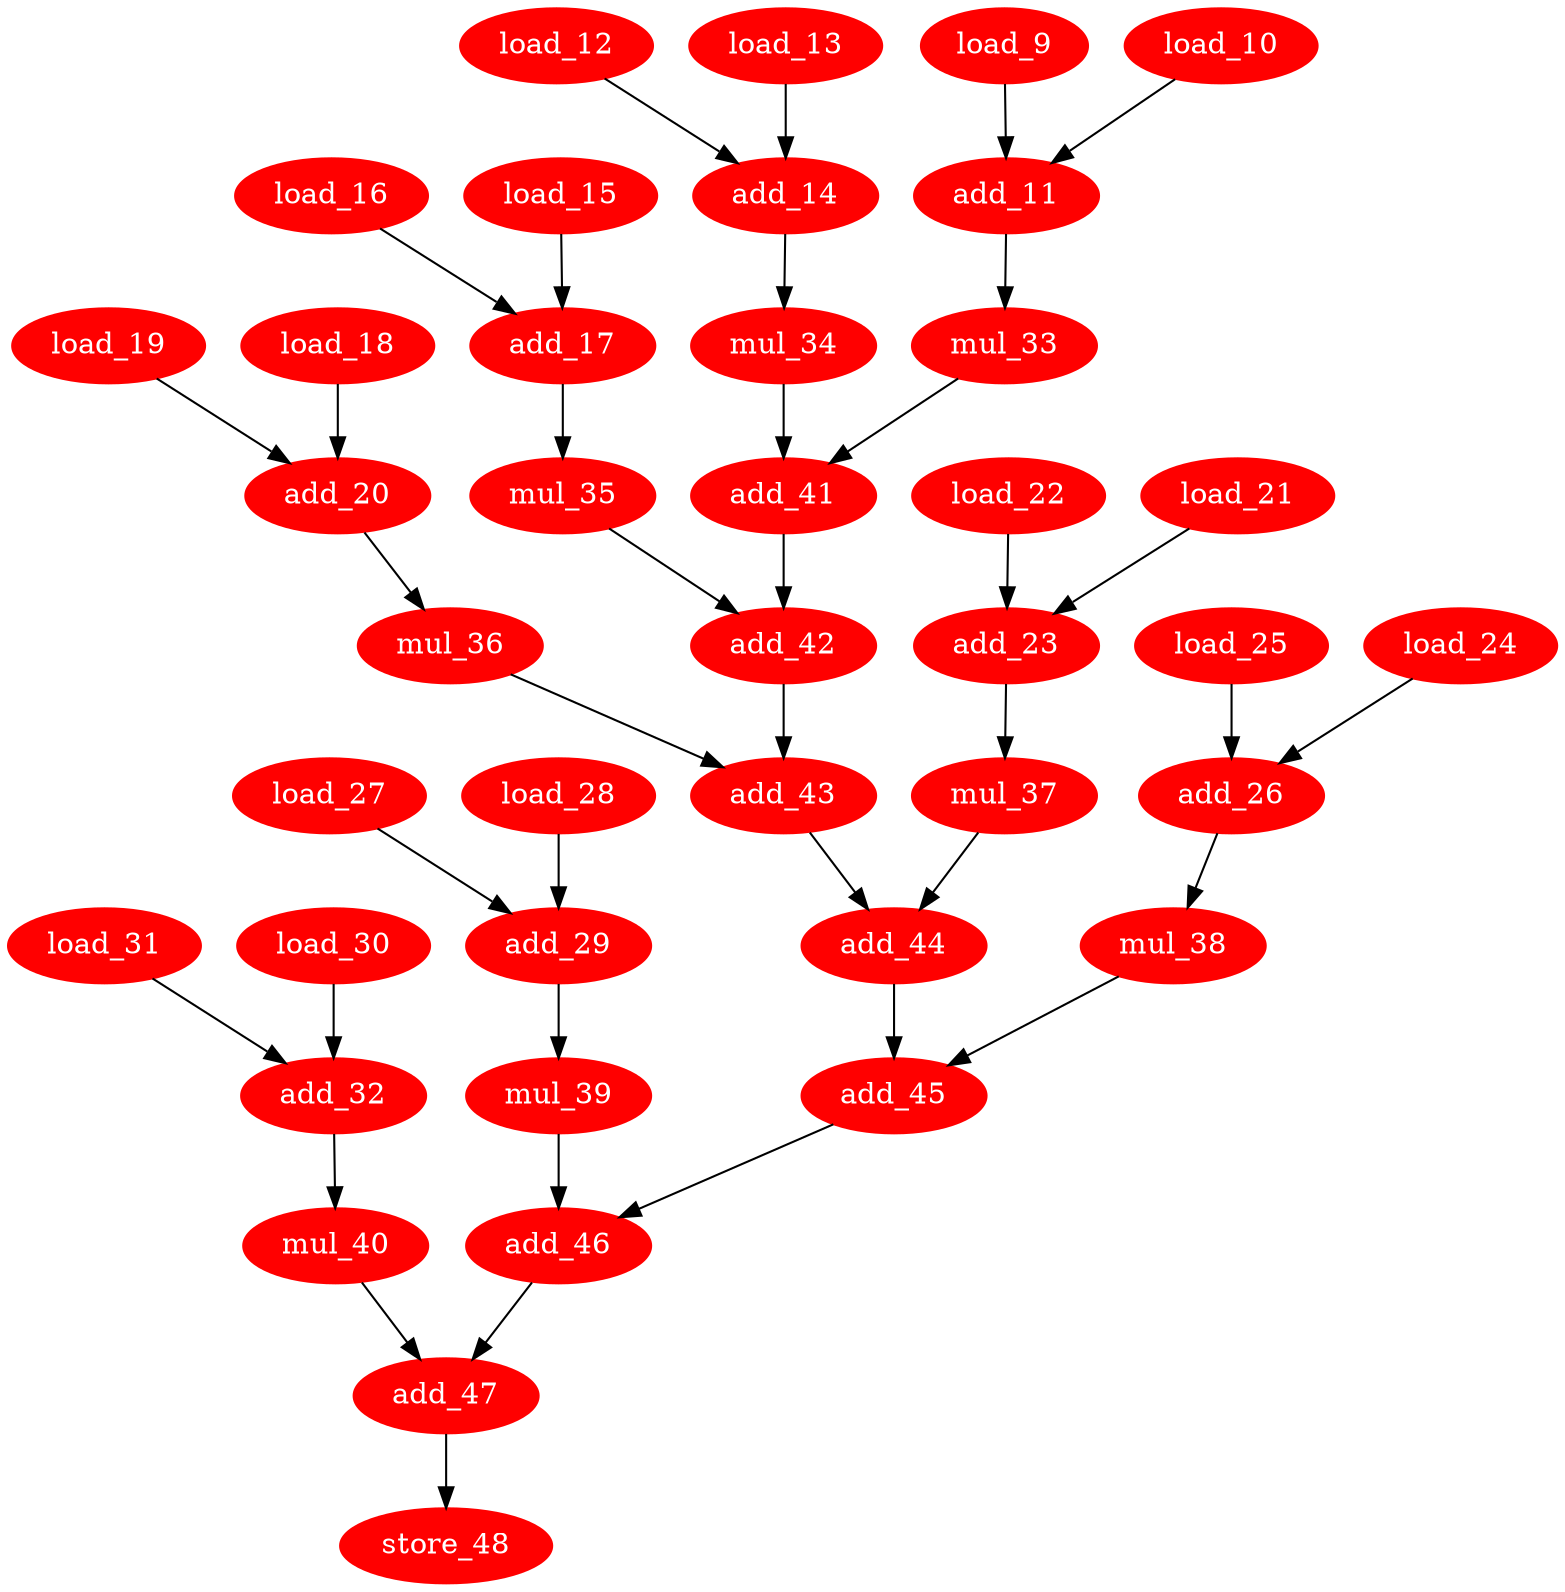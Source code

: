 digraph fir1 {
    node [fontcolor=white,style=filled,color="160,60,176"];
    load_9 [opcode = load];
    load_10 [opcode = load];
    add_11 [opcode = add];
    load_12 [opcode = load];
    load_13 [opcode = load];
    add_14 [opcode = add];
    load_15 [opcode = load];
    load_16 [opcode = load];
    add_17 [opcode = add];
    load_18 [opcode = load];
    load_19 [opcode = load];
    add_20 [opcode = add];
    load_21 [opcode = load];
    load_22 [opcode = load];
    add_23 [opcode = add];
    load_24 [opcode = load];
    load_25 [opcode = load];
    add_26 [opcode = add];
    load_27 [opcode = load];
    load_28 [opcode = load];
    add_29 [opcode = add];
    load_30 [opcode = load];
    load_31 [opcode = load];
    add_32 [opcode = add];
    mul_33 [opcode = mul];
    mul_34 [opcode = mul];
    mul_35 [opcode = mul];
    mul_36 [opcode = mul];
    mul_37 [opcode = mul];
    mul_38 [opcode = mul];
    mul_39 [opcode = mul];
    mul_40 [opcode = mul];
    add_41 [opcode = add];
    add_42 [opcode = add];
    add_43 [opcode = add];
    add_44 [opcode = add];
    add_45 [opcode = add];
    add_46 [opcode = add];
    add_47 [opcode = add];
    store_48 [opcode = store];
    load_9 -> add_11 [name=1];
    load_10 -> add_11 [name=2];
    add_11 -> mul_33 [name=3];
    load_12 -> add_14 [name=4];
    load_13 -> add_14 [name=5];
    add_14 -> mul_34 [name=6];
    load_15 -> add_17 [name=7];
    load_16 -> add_17 [name=8];
    add_17 -> mul_35 [name=9];
    load_18 -> add_20 [name=10];
    load_19 -> add_20 [name=11];
    add_20 -> mul_36 [name=12];
    load_21 -> add_23 [name=13];
    load_22 -> add_23 [name=14];
    add_23 -> mul_37 [name=15];
    load_24 -> add_26 [name=16];
    load_25 -> add_26 [name=17];
    add_26 -> mul_38 [name=18];
    load_27 -> add_29 [name=19];
    load_28 -> add_29 [name=20];
    add_29 -> mul_39 [name=21];
    load_30 -> add_32 [name=22];
    load_31 -> add_32 [name=23];
    add_32 -> mul_40 [name=24];
    mul_33 -> add_41 [name=25];
    mul_34 -> add_41 [name=26];
    mul_35 -> add_42 [name=27];
    mul_36 -> add_43 [name=28];
    mul_37 -> add_44 [name=29];
    mul_38 -> add_45 [name=30];
    mul_39 -> add_46 [name=31];
    mul_40 -> add_47 [name=32];
    add_41 -> add_42 [name=33];
    add_42 -> add_43 [name=34];
    add_43 -> add_44 [name=35];
    add_44 -> add_45 [name=36];
    add_45 -> add_46 [name=37];
    add_46 -> add_47 [name=38];
    add_47 -> store_48 [name=39];
}
